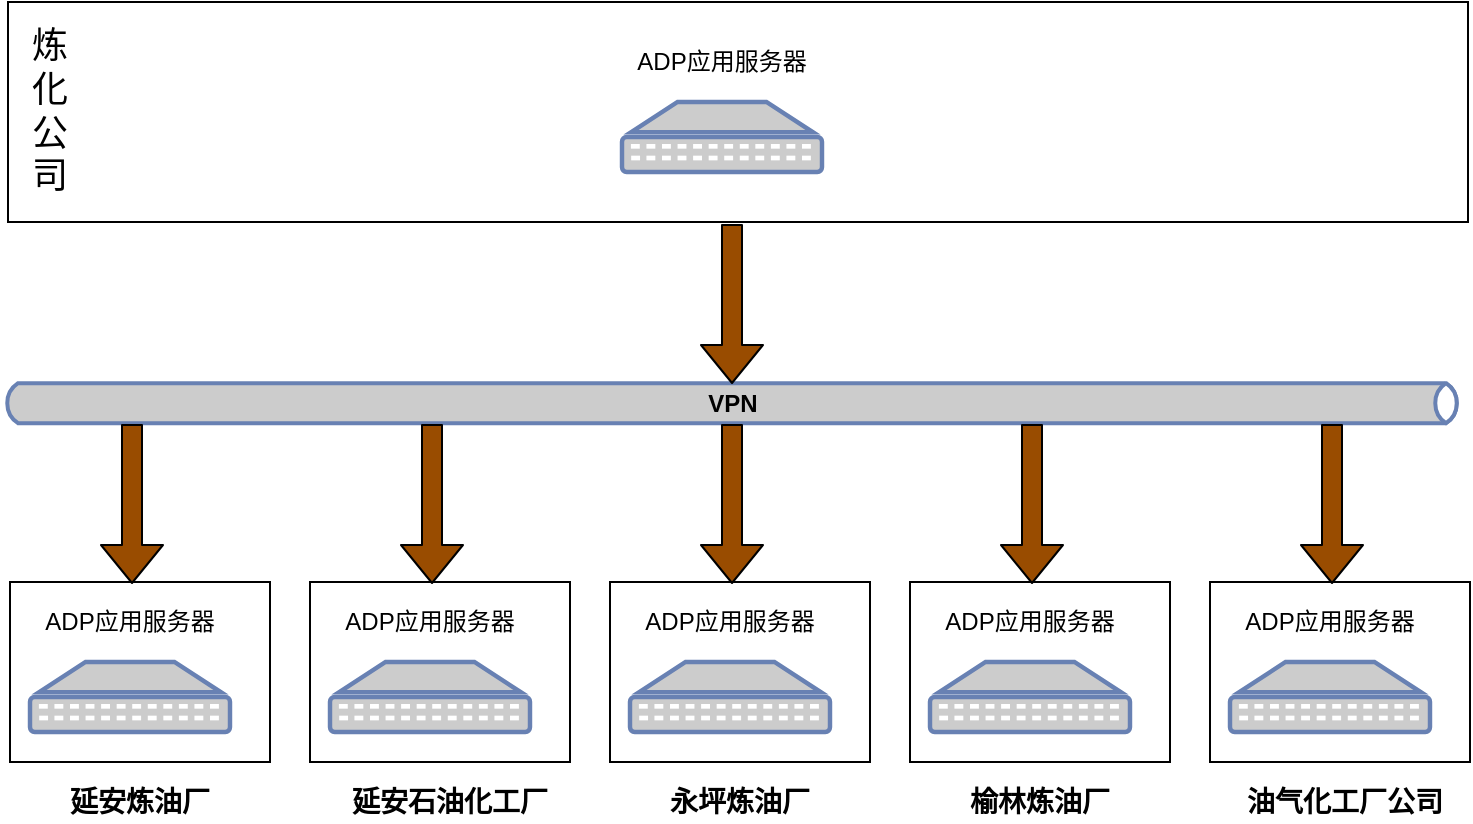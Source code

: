 <mxfile version="14.9.6" type="github">
  <diagram id="FCg6vdrEIml8s2iW_QjR" name="Page-1">
    <mxGraphModel dx="1038" dy="548" grid="1" gridSize="10" guides="1" tooltips="1" connect="1" arrows="1" fold="1" page="1" pageScale="1" pageWidth="827" pageHeight="1169" math="0" shadow="0">
      <root>
        <mxCell id="0" />
        <mxCell id="1" parent="0" />
        <mxCell id="M0Y_oXEKG9n1l0u5AV4N-1" value="" style="rounded=0;whiteSpace=wrap;html=1;fillColor=none;" parent="1" vertex="1">
          <mxGeometry x="74" y="310" width="130" height="90" as="geometry" />
        </mxCell>
        <mxCell id="M0Y_oXEKG9n1l0u5AV4N-2" value="" style="rounded=0;whiteSpace=wrap;html=1;fillColor=none;" parent="1" vertex="1">
          <mxGeometry x="73" y="20" width="730" height="110" as="geometry" />
        </mxCell>
        <mxCell id="M0Y_oXEKG9n1l0u5AV4N-3" value="" style="fontColor=#0066CC;verticalAlign=top;verticalLabelPosition=bottom;labelPosition=center;align=center;html=1;outlineConnect=0;fillColor=#CCCCCC;strokeColor=#6881B3;gradientColor=none;gradientDirection=north;strokeWidth=2;shape=mxgraph.networks.patch_panel;" parent="1" vertex="1">
          <mxGeometry x="380" y="70" width="100" height="35" as="geometry" />
        </mxCell>
        <mxCell id="M0Y_oXEKG9n1l0u5AV4N-4" value="ADP应用服务器" style="text;html=1;strokeColor=none;fillColor=none;align=center;verticalAlign=middle;whiteSpace=wrap;rounded=0;" parent="1" vertex="1">
          <mxGeometry x="385" y="40" width="90" height="20" as="geometry" />
        </mxCell>
        <mxCell id="M0Y_oXEKG9n1l0u5AV4N-9" value="&lt;font style=&quot;font-size: 18px&quot;&gt;炼&lt;br&gt;化&lt;br&gt;公&lt;br&gt;司&lt;/font&gt;" style="text;html=1;strokeColor=none;fillColor=none;align=center;verticalAlign=middle;whiteSpace=wrap;rounded=0;" parent="1" vertex="1">
          <mxGeometry x="74" y="25" width="40" height="100" as="geometry" />
        </mxCell>
        <mxCell id="M0Y_oXEKG9n1l0u5AV4N-14" value="&lt;font color=&quot;#000000&quot;&gt;&lt;b&gt;VPN&lt;/b&gt;&lt;/font&gt;" style="html=1;outlineConnect=0;fillColor=#CCCCCC;strokeColor=#6881B3;gradientColor=none;gradientDirection=north;strokeWidth=2;shape=mxgraph.networks.bus;gradientColor=none;gradientDirection=north;fontColor=#ffffff;perimeter=backbonePerimeter;backboneSize=20;" parent="1" vertex="1">
          <mxGeometry x="70" y="210" width="730" height="21.16" as="geometry" />
        </mxCell>
        <mxCell id="M0Y_oXEKG9n1l0u5AV4N-16" value="" style="fontColor=#0066CC;verticalAlign=top;verticalLabelPosition=bottom;labelPosition=center;align=center;html=1;outlineConnect=0;fillColor=#CCCCCC;strokeColor=#6881B3;gradientColor=none;gradientDirection=north;strokeWidth=2;shape=mxgraph.networks.patch_panel;" parent="1" vertex="1">
          <mxGeometry x="84" y="350" width="100" height="35" as="geometry" />
        </mxCell>
        <mxCell id="M0Y_oXEKG9n1l0u5AV4N-17" value="ADP应用服务器" style="text;html=1;strokeColor=none;fillColor=none;align=center;verticalAlign=middle;whiteSpace=wrap;rounded=0;" parent="1" vertex="1">
          <mxGeometry x="89" y="320" width="90" height="20" as="geometry" />
        </mxCell>
        <mxCell id="M0Y_oXEKG9n1l0u5AV4N-28" value="&lt;b&gt;&lt;font style=&quot;font-size: 14px&quot;&gt;延安炼油厂&lt;/font&gt;&lt;/b&gt;" style="text;html=1;strokeColor=none;fillColor=none;align=center;verticalAlign=middle;whiteSpace=wrap;rounded=0;" parent="1" vertex="1">
          <mxGeometry x="99" y="410" width="80" height="20" as="geometry" />
        </mxCell>
        <mxCell id="M0Y_oXEKG9n1l0u5AV4N-29" value="" style="rounded=0;whiteSpace=wrap;html=1;fillColor=none;" parent="1" vertex="1">
          <mxGeometry x="224" y="310" width="130" height="90" as="geometry" />
        </mxCell>
        <mxCell id="M0Y_oXEKG9n1l0u5AV4N-30" value="" style="fontColor=#0066CC;verticalAlign=top;verticalLabelPosition=bottom;labelPosition=center;align=center;html=1;outlineConnect=0;fillColor=#CCCCCC;strokeColor=#6881B3;gradientColor=none;gradientDirection=north;strokeWidth=2;shape=mxgraph.networks.patch_panel;" parent="1" vertex="1">
          <mxGeometry x="234" y="350" width="100" height="35" as="geometry" />
        </mxCell>
        <mxCell id="M0Y_oXEKG9n1l0u5AV4N-31" value="ADP应用服务器" style="text;html=1;strokeColor=none;fillColor=none;align=center;verticalAlign=middle;whiteSpace=wrap;rounded=0;" parent="1" vertex="1">
          <mxGeometry x="239" y="320" width="90" height="20" as="geometry" />
        </mxCell>
        <mxCell id="M0Y_oXEKG9n1l0u5AV4N-42" value="&lt;b&gt;&lt;font style=&quot;font-size: 14px&quot;&gt;延安石油化工厂&lt;/font&gt;&lt;/b&gt;" style="text;html=1;strokeColor=none;fillColor=none;align=center;verticalAlign=middle;whiteSpace=wrap;rounded=0;" parent="1" vertex="1">
          <mxGeometry x="244" y="410" width="100" height="20" as="geometry" />
        </mxCell>
        <mxCell id="M0Y_oXEKG9n1l0u5AV4N-43" value="" style="rounded=0;whiteSpace=wrap;html=1;fillColor=none;" parent="1" vertex="1">
          <mxGeometry x="374" y="310" width="130" height="90" as="geometry" />
        </mxCell>
        <mxCell id="M0Y_oXEKG9n1l0u5AV4N-44" value="" style="fontColor=#0066CC;verticalAlign=top;verticalLabelPosition=bottom;labelPosition=center;align=center;html=1;outlineConnect=0;fillColor=#CCCCCC;strokeColor=#6881B3;gradientColor=none;gradientDirection=north;strokeWidth=2;shape=mxgraph.networks.patch_panel;" parent="1" vertex="1">
          <mxGeometry x="384" y="350" width="100" height="35" as="geometry" />
        </mxCell>
        <mxCell id="M0Y_oXEKG9n1l0u5AV4N-45" value="ADP应用服务器" style="text;html=1;strokeColor=none;fillColor=none;align=center;verticalAlign=middle;whiteSpace=wrap;rounded=0;" parent="1" vertex="1">
          <mxGeometry x="389" y="320" width="90" height="20" as="geometry" />
        </mxCell>
        <mxCell id="M0Y_oXEKG9n1l0u5AV4N-56" value="&lt;b&gt;&lt;font style=&quot;font-size: 14px&quot;&gt;永坪炼油厂&lt;/font&gt;&lt;/b&gt;" style="text;html=1;strokeColor=none;fillColor=none;align=center;verticalAlign=middle;whiteSpace=wrap;rounded=0;" parent="1" vertex="1">
          <mxGeometry x="399" y="410" width="80" height="20" as="geometry" />
        </mxCell>
        <mxCell id="M0Y_oXEKG9n1l0u5AV4N-57" value="" style="rounded=0;whiteSpace=wrap;html=1;fillColor=none;" parent="1" vertex="1">
          <mxGeometry x="524" y="310" width="130" height="90" as="geometry" />
        </mxCell>
        <mxCell id="M0Y_oXEKG9n1l0u5AV4N-58" value="" style="fontColor=#0066CC;verticalAlign=top;verticalLabelPosition=bottom;labelPosition=center;align=center;html=1;outlineConnect=0;fillColor=#CCCCCC;strokeColor=#6881B3;gradientColor=none;gradientDirection=north;strokeWidth=2;shape=mxgraph.networks.patch_panel;" parent="1" vertex="1">
          <mxGeometry x="534" y="350" width="100" height="35" as="geometry" />
        </mxCell>
        <mxCell id="M0Y_oXEKG9n1l0u5AV4N-59" value="ADP应用服务器" style="text;html=1;strokeColor=none;fillColor=none;align=center;verticalAlign=middle;whiteSpace=wrap;rounded=0;" parent="1" vertex="1">
          <mxGeometry x="539" y="320" width="90" height="20" as="geometry" />
        </mxCell>
        <mxCell id="M0Y_oXEKG9n1l0u5AV4N-70" value="&lt;b&gt;&lt;font style=&quot;font-size: 14px&quot;&gt;榆林炼油厂&lt;/font&gt;&lt;/b&gt;" style="text;html=1;strokeColor=none;fillColor=none;align=center;verticalAlign=middle;whiteSpace=wrap;rounded=0;" parent="1" vertex="1">
          <mxGeometry x="549" y="410" width="80" height="20" as="geometry" />
        </mxCell>
        <mxCell id="M0Y_oXEKG9n1l0u5AV4N-71" value="" style="rounded=0;whiteSpace=wrap;html=1;fillColor=none;" parent="1" vertex="1">
          <mxGeometry x="674" y="310" width="130" height="90" as="geometry" />
        </mxCell>
        <mxCell id="M0Y_oXEKG9n1l0u5AV4N-72" value="" style="fontColor=#0066CC;verticalAlign=top;verticalLabelPosition=bottom;labelPosition=center;align=center;html=1;outlineConnect=0;fillColor=#CCCCCC;strokeColor=#6881B3;gradientColor=none;gradientDirection=north;strokeWidth=2;shape=mxgraph.networks.patch_panel;" parent="1" vertex="1">
          <mxGeometry x="684" y="350" width="100" height="35" as="geometry" />
        </mxCell>
        <mxCell id="M0Y_oXEKG9n1l0u5AV4N-73" value="ADP应用服务器" style="text;html=1;strokeColor=none;fillColor=none;align=center;verticalAlign=middle;whiteSpace=wrap;rounded=0;" parent="1" vertex="1">
          <mxGeometry x="689" y="320" width="90" height="20" as="geometry" />
        </mxCell>
        <mxCell id="M0Y_oXEKG9n1l0u5AV4N-84" value="&lt;b&gt;&lt;font style=&quot;font-size: 14px&quot;&gt;油气化工厂公司&lt;/font&gt;&lt;/b&gt;" style="text;html=1;strokeColor=none;fillColor=none;align=center;verticalAlign=middle;whiteSpace=wrap;rounded=0;" parent="1" vertex="1">
          <mxGeometry x="689" y="410" width="105" height="20" as="geometry" />
        </mxCell>
        <mxCell id="PrDwLTwY6NnaBmWh5RH_-2" value="" style="shape=flexArrow;endArrow=classic;html=1;fillColor=#994C00;" edge="1" parent="1">
          <mxGeometry width="50" height="50" relative="1" as="geometry">
            <mxPoint x="435" y="131" as="sourcePoint" />
            <mxPoint x="435" y="211" as="targetPoint" />
          </mxGeometry>
        </mxCell>
        <mxCell id="PrDwLTwY6NnaBmWh5RH_-4" value="" style="shape=flexArrow;endArrow=classic;html=1;fillColor=#994C00;" edge="1" parent="1">
          <mxGeometry width="50" height="50" relative="1" as="geometry">
            <mxPoint x="435" y="231" as="sourcePoint" />
            <mxPoint x="435" y="311" as="targetPoint" />
          </mxGeometry>
        </mxCell>
        <mxCell id="PrDwLTwY6NnaBmWh5RH_-5" value="" style="shape=flexArrow;endArrow=classic;html=1;fillColor=#994C00;" edge="1" parent="1">
          <mxGeometry width="50" height="50" relative="1" as="geometry">
            <mxPoint x="585" y="231" as="sourcePoint" />
            <mxPoint x="585" y="311" as="targetPoint" />
          </mxGeometry>
        </mxCell>
        <mxCell id="PrDwLTwY6NnaBmWh5RH_-6" value="" style="shape=flexArrow;endArrow=classic;html=1;fillColor=#994C00;" edge="1" parent="1">
          <mxGeometry width="50" height="50" relative="1" as="geometry">
            <mxPoint x="735" y="231" as="sourcePoint" />
            <mxPoint x="735" y="311" as="targetPoint" />
          </mxGeometry>
        </mxCell>
        <mxCell id="PrDwLTwY6NnaBmWh5RH_-7" value="" style="shape=flexArrow;endArrow=classic;html=1;fillColor=#994C00;" edge="1" parent="1">
          <mxGeometry width="50" height="50" relative="1" as="geometry">
            <mxPoint x="135" y="231" as="sourcePoint" />
            <mxPoint x="135" y="311" as="targetPoint" />
          </mxGeometry>
        </mxCell>
        <mxCell id="PrDwLTwY6NnaBmWh5RH_-8" value="" style="shape=flexArrow;endArrow=classic;html=1;fillColor=#994C00;" edge="1" parent="1">
          <mxGeometry width="50" height="50" relative="1" as="geometry">
            <mxPoint x="285" y="231" as="sourcePoint" />
            <mxPoint x="285" y="311" as="targetPoint" />
          </mxGeometry>
        </mxCell>
      </root>
    </mxGraphModel>
  </diagram>
</mxfile>
